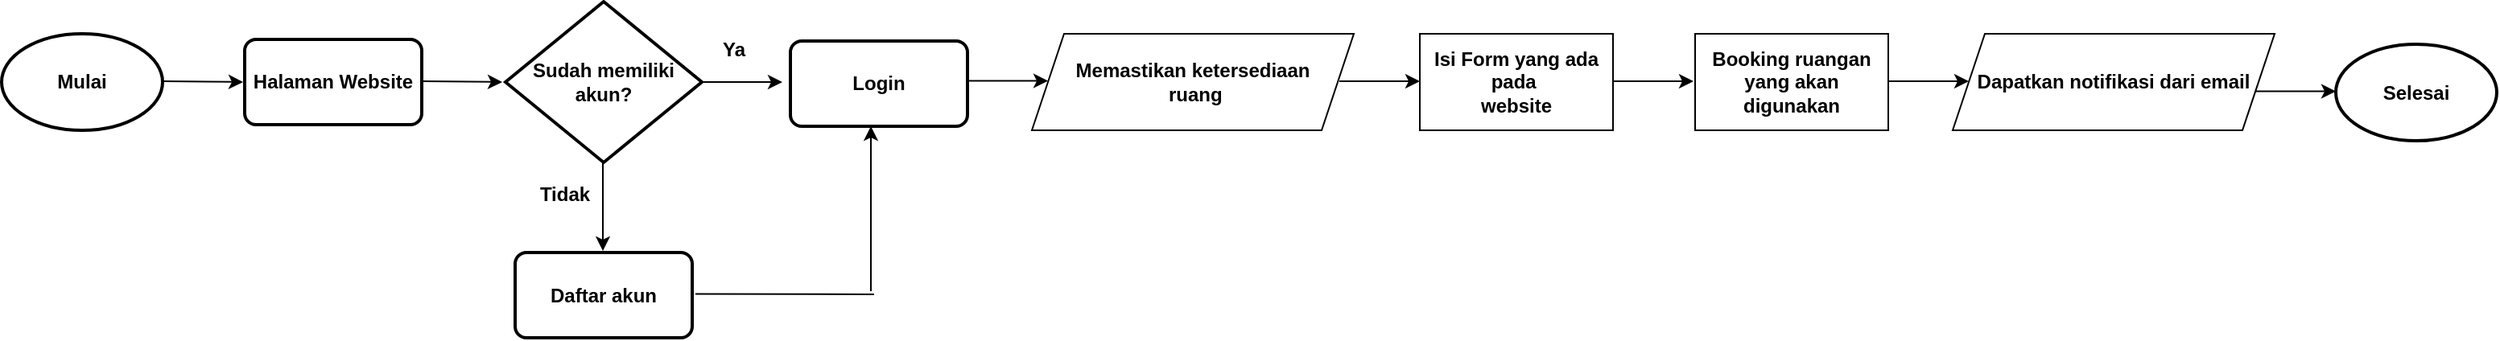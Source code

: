 <mxfile version="13.9.9" type="device"><diagram id="qSUS2Vjy-PTR1KS4OAVo" name="Page-1"><mxGraphModel dx="1707" dy="1053" grid="1" gridSize="10" guides="1" tooltips="1" connect="1" arrows="1" fold="1" page="1" pageScale="1" pageWidth="850" pageHeight="1100" math="0" shadow="0"><root><mxCell id="0"/><mxCell id="1" parent="0"/><mxCell id="msTIPnIg9MLFNlaloJP5-1" value="&lt;b&gt;Mulai&lt;/b&gt;" style="strokeWidth=2;html=1;shape=mxgraph.flowchart.start_1;whiteSpace=wrap;" vertex="1" parent="1"><mxGeometry x="20" y="410" width="100" height="60" as="geometry"/></mxCell><mxCell id="msTIPnIg9MLFNlaloJP5-2" value="" style="endArrow=classic;html=1;" edge="1" parent="1"><mxGeometry width="50" height="50" relative="1" as="geometry"><mxPoint x="120" y="439.5" as="sourcePoint"/><mxPoint x="170" y="440" as="targetPoint"/></mxGeometry></mxCell><mxCell id="msTIPnIg9MLFNlaloJP5-6" value="&lt;b&gt;Isi Form yang ada pada&amp;nbsp;&lt;br&gt;website&lt;/b&gt;" style="whiteSpace=wrap;html=1;rounded=0;" vertex="1" parent="1"><mxGeometry x="901" y="410" width="120" height="60" as="geometry"/></mxCell><mxCell id="msTIPnIg9MLFNlaloJP5-9" value="&lt;b&gt;Memastikan ketersediaan&lt;br&gt;&amp;nbsp;ruang&lt;/b&gt;" style="shape=parallelogram;perimeter=parallelogramPerimeter;whiteSpace=wrap;html=1;fixedSize=1;" vertex="1" parent="1"><mxGeometry x="660" y="410" width="200" height="60" as="geometry"/></mxCell><mxCell id="msTIPnIg9MLFNlaloJP5-13" value="&lt;b&gt;Dapatkan notifikasi dari email&lt;/b&gt;" style="shape=parallelogram;perimeter=parallelogramPerimeter;whiteSpace=wrap;html=1;fixedSize=1;" vertex="1" parent="1"><mxGeometry x="1232" y="410" width="200" height="60" as="geometry"/></mxCell><mxCell id="msTIPnIg9MLFNlaloJP5-16" value="" style="endArrow=classic;html=1;" edge="1" parent="1"><mxGeometry width="50" height="50" relative="1" as="geometry"><mxPoint x="281" y="439.5" as="sourcePoint"/><mxPoint x="331" y="440" as="targetPoint"/></mxGeometry></mxCell><mxCell id="msTIPnIg9MLFNlaloJP5-17" value="&lt;b&gt;Sudah memiliki akun?&lt;/b&gt;" style="strokeWidth=2;html=1;shape=mxgraph.flowchart.decision;whiteSpace=wrap;" vertex="1" parent="1"><mxGeometry x="333" y="390" width="122" height="100" as="geometry"/></mxCell><mxCell id="msTIPnIg9MLFNlaloJP5-22" value="&lt;b&gt;Ya&lt;/b&gt;" style="text;html=1;strokeColor=none;fillColor=none;align=center;verticalAlign=middle;whiteSpace=wrap;rounded=0;" vertex="1" parent="1"><mxGeometry x="455" y="410" width="40" height="20" as="geometry"/></mxCell><mxCell id="msTIPnIg9MLFNlaloJP5-23" value="" style="endArrow=classic;html=1;" edge="1" parent="1"><mxGeometry width="50" height="50" relative="1" as="geometry"><mxPoint x="393.5" y="490" as="sourcePoint"/><mxPoint x="393.5" y="545" as="targetPoint"/></mxGeometry></mxCell><mxCell id="msTIPnIg9MLFNlaloJP5-24" value="&lt;b&gt;Tidak&lt;/b&gt;" style="text;html=1;strokeColor=none;fillColor=none;align=center;verticalAlign=middle;whiteSpace=wrap;rounded=0;" vertex="1" parent="1"><mxGeometry x="350" y="500" width="40" height="20" as="geometry"/></mxCell><mxCell id="msTIPnIg9MLFNlaloJP5-26" value="&lt;b&gt;Daftar akun&lt;/b&gt;" style="rounded=1;whiteSpace=wrap;html=1;absoluteArcSize=1;arcSize=14;strokeWidth=2;" vertex="1" parent="1"><mxGeometry x="339" y="546" width="110" height="53" as="geometry"/></mxCell><mxCell id="msTIPnIg9MLFNlaloJP5-28" value="&lt;b&gt;Halaman Website&lt;/b&gt;" style="rounded=1;whiteSpace=wrap;html=1;absoluteArcSize=1;arcSize=14;strokeWidth=2;" vertex="1" parent="1"><mxGeometry x="171" y="413.5" width="110" height="53" as="geometry"/></mxCell><mxCell id="msTIPnIg9MLFNlaloJP5-30" value="&lt;b&gt;Login&lt;/b&gt;" style="rounded=1;whiteSpace=wrap;html=1;absoluteArcSize=1;arcSize=14;strokeWidth=2;" vertex="1" parent="1"><mxGeometry x="510" y="414.5" width="110" height="53" as="geometry"/></mxCell><mxCell id="msTIPnIg9MLFNlaloJP5-31" value="" style="endArrow=classic;html=1;" edge="1" parent="1"><mxGeometry width="50" height="50" relative="1" as="geometry"><mxPoint x="455" y="440" as="sourcePoint"/><mxPoint x="505" y="440" as="targetPoint"/></mxGeometry></mxCell><mxCell id="msTIPnIg9MLFNlaloJP5-32" value="" style="endArrow=classic;html=1;" edge="1" parent="1"><mxGeometry width="50" height="50" relative="1" as="geometry"><mxPoint x="851" y="439.5" as="sourcePoint"/><mxPoint x="901" y="439.5" as="targetPoint"/></mxGeometry></mxCell><mxCell id="msTIPnIg9MLFNlaloJP5-33" value="" style="endArrow=classic;html=1;" edge="1" parent="1"><mxGeometry width="50" height="50" relative="1" as="geometry"><mxPoint x="1021" y="439.5" as="sourcePoint"/><mxPoint x="1071" y="439.5" as="targetPoint"/></mxGeometry></mxCell><mxCell id="msTIPnIg9MLFNlaloJP5-34" value="&lt;b&gt;Booking ruangan yang akan digunakan&lt;/b&gt;" style="whiteSpace=wrap;html=1;rounded=0;" vertex="1" parent="1"><mxGeometry x="1072" y="410" width="120" height="60" as="geometry"/></mxCell><mxCell id="msTIPnIg9MLFNlaloJP5-35" value="" style="endArrow=classic;html=1;" edge="1" parent="1"><mxGeometry width="50" height="50" relative="1" as="geometry"><mxPoint x="1192" y="439.5" as="sourcePoint"/><mxPoint x="1242" y="439.5" as="targetPoint"/></mxGeometry></mxCell><mxCell id="msTIPnIg9MLFNlaloJP5-36" value="&lt;b&gt;Selesai&lt;/b&gt;" style="strokeWidth=2;html=1;shape=mxgraph.flowchart.start_1;whiteSpace=wrap;" vertex="1" parent="1"><mxGeometry x="1470" y="416.5" width="100" height="60" as="geometry"/></mxCell><mxCell id="msTIPnIg9MLFNlaloJP5-42" value="" style="endArrow=classic;html=1;" edge="1" parent="1"><mxGeometry width="50" height="50" relative="1" as="geometry"><mxPoint x="1420" y="445.79" as="sourcePoint"/><mxPoint x="1470" y="445.79" as="targetPoint"/></mxGeometry></mxCell><mxCell id="msTIPnIg9MLFNlaloJP5-44" value="" style="endArrow=classic;html=1;" edge="1" parent="1"><mxGeometry width="50" height="50" relative="1" as="geometry"><mxPoint x="620" y="439.29" as="sourcePoint"/><mxPoint x="670" y="439.29" as="targetPoint"/></mxGeometry></mxCell><mxCell id="msTIPnIg9MLFNlaloJP5-45" value="" style="endArrow=none;html=1;" edge="1" parent="1"><mxGeometry width="50" height="50" relative="1" as="geometry"><mxPoint x="451" y="571.79" as="sourcePoint"/><mxPoint x="562" y="572" as="targetPoint"/></mxGeometry></mxCell><mxCell id="msTIPnIg9MLFNlaloJP5-46" value="" style="endArrow=classic;html=1;" edge="1" parent="1"><mxGeometry width="50" height="50" relative="1" as="geometry"><mxPoint x="560" y="570" as="sourcePoint"/><mxPoint x="560" y="467.5" as="targetPoint"/></mxGeometry></mxCell></root></mxGraphModel></diagram></mxfile>